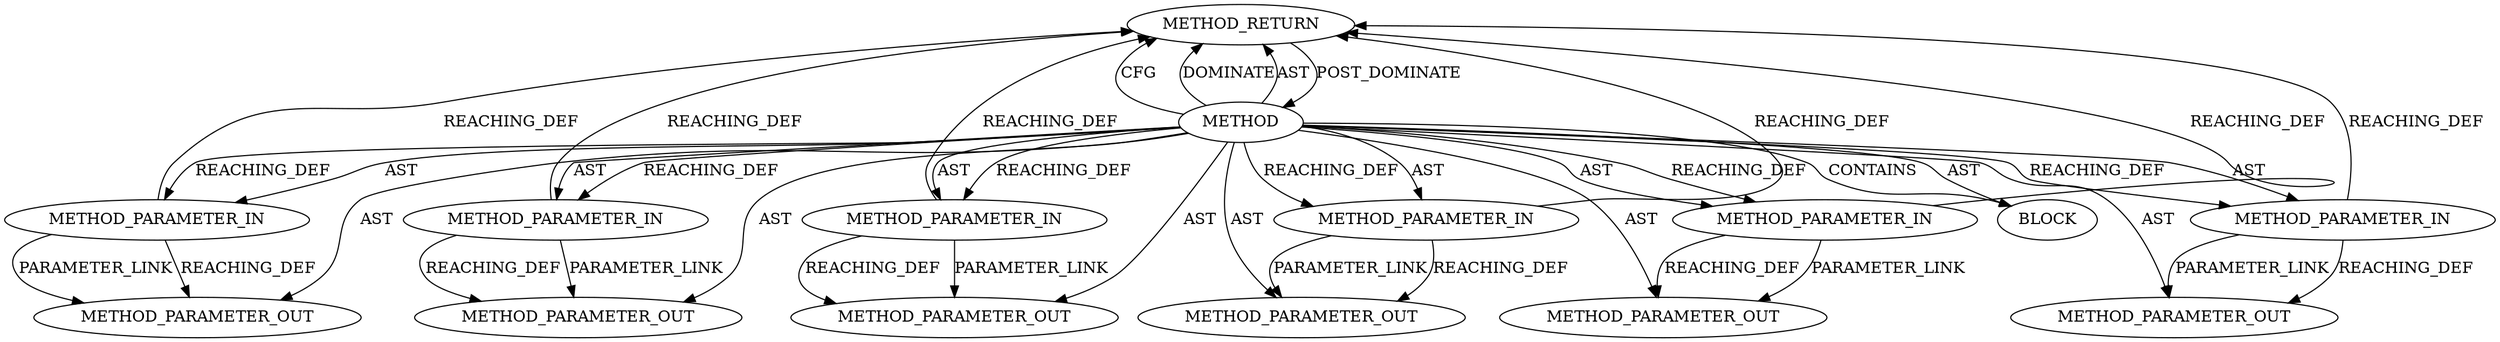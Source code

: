 digraph {
  25333 [label=METHOD_RETURN ORDER=2 CODE="RET" TYPE_FULL_NAME="ANY" EVALUATION_STRATEGY="BY_VALUE"]
  25329 [label=METHOD_PARAMETER_IN ORDER=4 CODE="p4" IS_VARIADIC=false TYPE_FULL_NAME="ANY" EVALUATION_STRATEGY="BY_VALUE" INDEX=4 NAME="p4"]
  27139 [label=METHOD_PARAMETER_OUT ORDER=3 CODE="p3" IS_VARIADIC=false TYPE_FULL_NAME="ANY" EVALUATION_STRATEGY="BY_VALUE" INDEX=3 NAME="p3"]
  27140 [label=METHOD_PARAMETER_OUT ORDER=4 CODE="p4" IS_VARIADIC=false TYPE_FULL_NAME="ANY" EVALUATION_STRATEGY="BY_VALUE" INDEX=4 NAME="p4"]
  27141 [label=METHOD_PARAMETER_OUT ORDER=5 CODE="p5" IS_VARIADIC=false TYPE_FULL_NAME="ANY" EVALUATION_STRATEGY="BY_VALUE" INDEX=5 NAME="p5"]
  25331 [label=METHOD_PARAMETER_IN ORDER=6 CODE="p6" IS_VARIADIC=false TYPE_FULL_NAME="ANY" EVALUATION_STRATEGY="BY_VALUE" INDEX=6 NAME="p6"]
  25330 [label=METHOD_PARAMETER_IN ORDER=5 CODE="p5" IS_VARIADIC=false TYPE_FULL_NAME="ANY" EVALUATION_STRATEGY="BY_VALUE" INDEX=5 NAME="p5"]
  25325 [label=METHOD AST_PARENT_TYPE="NAMESPACE_BLOCK" AST_PARENT_FULL_NAME="<global>" ORDER=0 CODE="<empty>" FULL_NAME="DSA_verify" IS_EXTERNAL=true FILENAME="<empty>" SIGNATURE="" NAME="DSA_verify"]
  25326 [label=METHOD_PARAMETER_IN ORDER=1 CODE="p1" IS_VARIADIC=false TYPE_FULL_NAME="ANY" EVALUATION_STRATEGY="BY_VALUE" INDEX=1 NAME="p1"]
  25327 [label=METHOD_PARAMETER_IN ORDER=2 CODE="p2" IS_VARIADIC=false TYPE_FULL_NAME="ANY" EVALUATION_STRATEGY="BY_VALUE" INDEX=2 NAME="p2"]
  25332 [label=BLOCK ORDER=1 ARGUMENT_INDEX=1 CODE="<empty>" TYPE_FULL_NAME="ANY"]
  27137 [label=METHOD_PARAMETER_OUT ORDER=1 CODE="p1" IS_VARIADIC=false TYPE_FULL_NAME="ANY" EVALUATION_STRATEGY="BY_VALUE" INDEX=1 NAME="p1"]
  27142 [label=METHOD_PARAMETER_OUT ORDER=6 CODE="p6" IS_VARIADIC=false TYPE_FULL_NAME="ANY" EVALUATION_STRATEGY="BY_VALUE" INDEX=6 NAME="p6"]
  27138 [label=METHOD_PARAMETER_OUT ORDER=2 CODE="p2" IS_VARIADIC=false TYPE_FULL_NAME="ANY" EVALUATION_STRATEGY="BY_VALUE" INDEX=2 NAME="p2"]
  25328 [label=METHOD_PARAMETER_IN ORDER=3 CODE="p3" IS_VARIADIC=false TYPE_FULL_NAME="ANY" EVALUATION_STRATEGY="BY_VALUE" INDEX=3 NAME="p3"]
  25325 -> 25329 [label=AST ]
  25328 -> 27139 [label=PARAMETER_LINK ]
  25330 -> 25333 [label=REACHING_DEF VARIABLE="p5"]
  25330 -> 27141 [label=PARAMETER_LINK ]
  25327 -> 27138 [label=REACHING_DEF VARIABLE="p2"]
  25325 -> 25333 [label=CFG ]
  25331 -> 27142 [label=PARAMETER_LINK ]
  25325 -> 25328 [label=AST ]
  25325 -> 27138 [label=AST ]
  25329 -> 25333 [label=REACHING_DEF VARIABLE="p4"]
  25329 -> 27140 [label=REACHING_DEF VARIABLE="p4"]
  25325 -> 25330 [label=REACHING_DEF VARIABLE=""]
  25331 -> 27142 [label=REACHING_DEF VARIABLE="p6"]
  25327 -> 25333 [label=REACHING_DEF VARIABLE="p2"]
  25325 -> 27140 [label=AST ]
  25325 -> 27142 [label=AST ]
  25325 -> 25326 [label=REACHING_DEF VARIABLE=""]
  25325 -> 27139 [label=AST ]
  25325 -> 25333 [label=DOMINATE ]
  25326 -> 27137 [label=PARAMETER_LINK ]
  25331 -> 25333 [label=REACHING_DEF VARIABLE="p6"]
  25325 -> 25333 [label=AST ]
  25328 -> 25333 [label=REACHING_DEF VARIABLE="p3"]
  25325 -> 25331 [label=REACHING_DEF VARIABLE=""]
  25325 -> 25327 [label=REACHING_DEF VARIABLE=""]
  25325 -> 25327 [label=AST ]
  25325 -> 25332 [label=AST ]
  25325 -> 25330 [label=AST ]
  25325 -> 27141 [label=AST ]
  25330 -> 27141 [label=REACHING_DEF VARIABLE="p5"]
  25325 -> 25331 [label=AST ]
  25325 -> 25329 [label=REACHING_DEF VARIABLE=""]
  25325 -> 27137 [label=AST ]
  25328 -> 27139 [label=REACHING_DEF VARIABLE="p3"]
  25327 -> 27138 [label=PARAMETER_LINK ]
  25325 -> 25326 [label=AST ]
  25325 -> 25332 [label=CONTAINS ]
  25333 -> 25325 [label=POST_DOMINATE ]
  25325 -> 25328 [label=REACHING_DEF VARIABLE=""]
  25326 -> 25333 [label=REACHING_DEF VARIABLE="p1"]
  25329 -> 27140 [label=PARAMETER_LINK ]
  25326 -> 27137 [label=REACHING_DEF VARIABLE="p1"]
}
